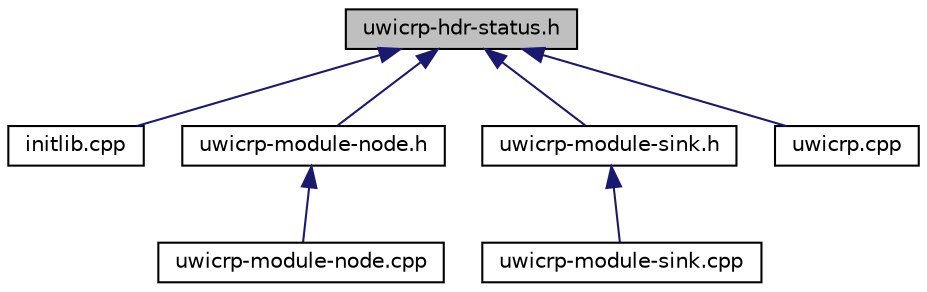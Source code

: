 digraph "uwicrp-hdr-status.h"
{
 // LATEX_PDF_SIZE
  edge [fontname="Helvetica",fontsize="10",labelfontname="Helvetica",labelfontsize="10"];
  node [fontname="Helvetica",fontsize="10",shape=record];
  Node1 [label="uwicrp-hdr-status.h",height=0.2,width=0.4,color="black", fillcolor="grey75", style="filled", fontcolor="black",tooltip="Provides the Status Messages header description."];
  Node1 -> Node2 [dir="back",color="midnightblue",fontsize="10",style="solid",fontname="Helvetica"];
  Node2 [label="initlib.cpp",height=0.2,width=0.4,color="black", fillcolor="white", style="filled",URL="$network_2uwicrp_2initlib_8cpp.html",tooltip="Provides the initialization of uwicrp libraries."];
  Node1 -> Node3 [dir="back",color="midnightblue",fontsize="10",style="solid",fontname="Helvetica"];
  Node3 [label="uwicrp-module-node.h",height=0.2,width=0.4,color="black", fillcolor="white", style="filled",URL="$uwicrp-module-node_8h.html",tooltip="Provides a module for nodes that needs a simple and dynamic routing protocol."];
  Node3 -> Node4 [dir="back",color="midnightblue",fontsize="10",style="solid",fontname="Helvetica"];
  Node4 [label="uwicrp-module-node.cpp",height=0.2,width=0.4,color="black", fillcolor="white", style="filled",URL="$uwicrp-module-node_8cpp.html",tooltip="Implements UWIcrpNode."];
  Node1 -> Node5 [dir="back",color="midnightblue",fontsize="10",style="solid",fontname="Helvetica"];
  Node5 [label="uwicrp-module-sink.h",height=0.2,width=0.4,color="black", fillcolor="white", style="filled",URL="$uwicrp-module-sink_8h.html",tooltip="Provides a module for sinks that needs a simple and dynamic routing protocol."];
  Node5 -> Node6 [dir="back",color="midnightblue",fontsize="10",style="solid",fontname="Helvetica"];
  Node6 [label="uwicrp-module-sink.cpp",height=0.2,width=0.4,color="black", fillcolor="white", style="filled",URL="$uwicrp-module-sink_8cpp.html",tooltip="Implements UWIcrpSink."];
  Node1 -> Node7 [dir="back",color="midnightblue",fontsize="10",style="solid",fontname="Helvetica"];
  Node7 [label="uwicrp.cpp",height=0.2,width=0.4,color="black", fillcolor="white", style="filled",URL="$uwicrp_8cpp.html",tooltip="Packets' class implementation."];
}
